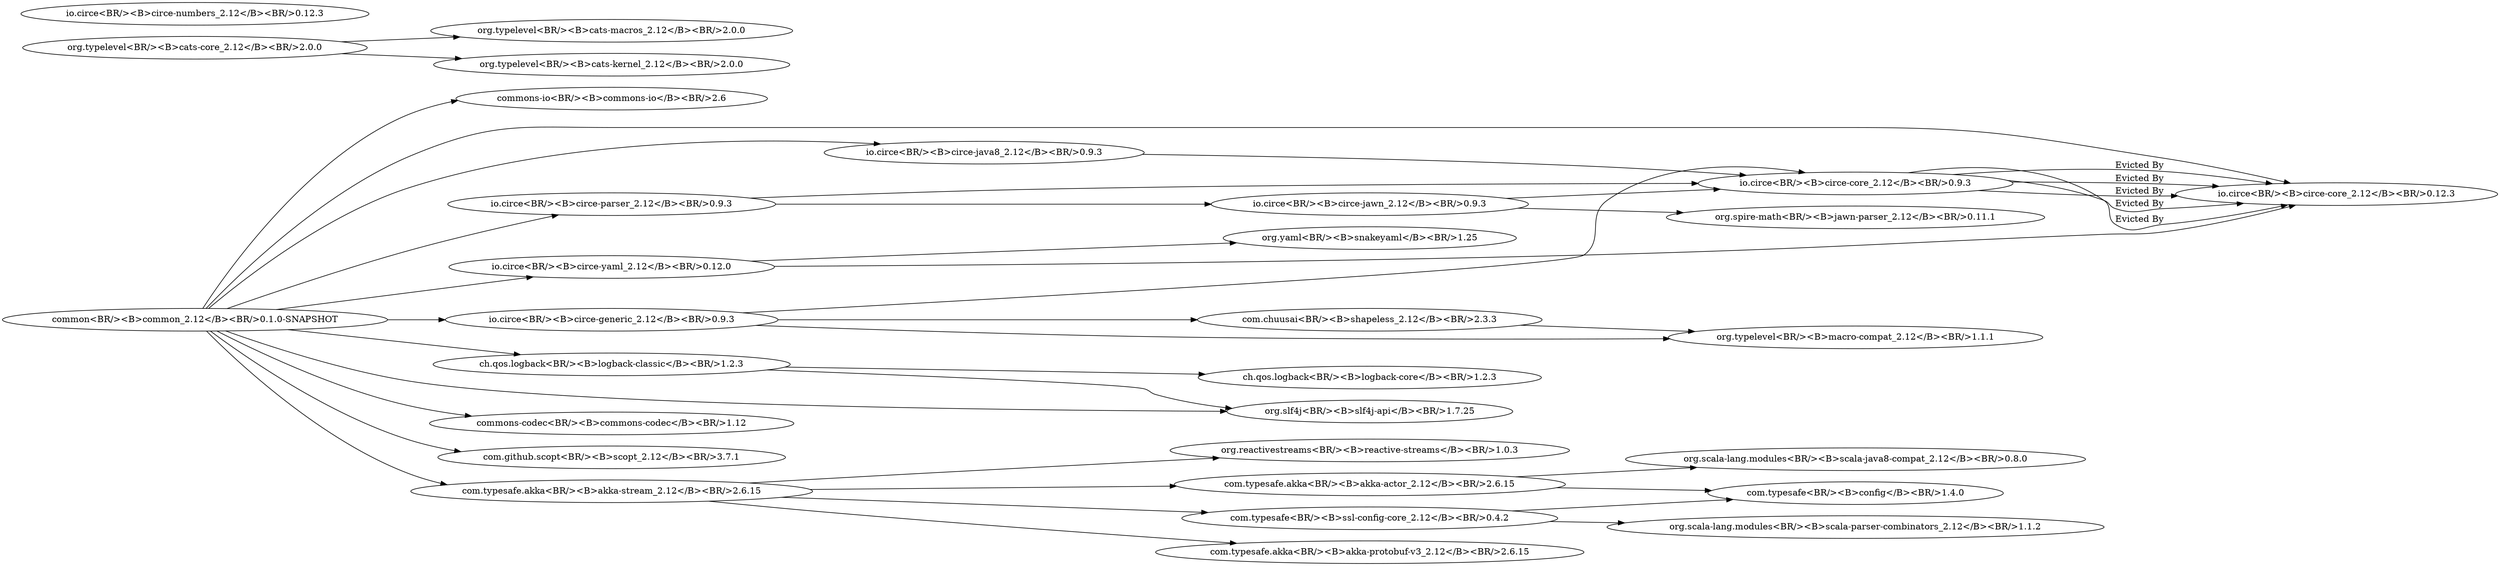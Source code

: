 digraph "dependency-graph" {
    graph[rankdir="LR"]
    edge [
        arrowtail="none"
    ]
    "common:common_2.12:0.1.0-SNAPSHOT"[labelType="html" label="common<BR/><B>common_2.12</B><BR/>0.1.0-SNAPSHOT" style=""]
    "commons-io:commons-io:2.6"[labelType="html" label="commons-io<BR/><B>commons-io</B><BR/>2.6" style=""]
    "com.typesafe:config:1.4.0"[labelType="html" label="com.typesafe<BR/><B>config</B><BR/>1.4.0" style=""]
    "org.yaml:snakeyaml:1.25"[labelType="html" label="org.yaml<BR/><B>snakeyaml</B><BR/>1.25" style=""]
    "io.circe:circe-java8_2.12:0.9.3"[labelType="html" label="io.circe<BR/><B>circe-java8_2.12</B><BR/>0.9.3" style=""]
    "io.circe:circe-jawn_2.12:0.9.3"[labelType="html" label="io.circe<BR/><B>circe-jawn_2.12</B><BR/>0.9.3" style=""]
    "org.typelevel:cats-core_2.12:2.0.0"[labelType="html" label="org.typelevel<BR/><B>cats-core_2.12</B><BR/>2.0.0" style=""]
    "org.scala-lang.modules:scala-parser-combinators_2.12:1.1.2"[labelType="html" label="org.scala-lang.modules<BR/><B>scala-parser-combinators_2.12</B><BR/>1.1.2" style=""]
    "io.circe:circe-parser_2.12:0.9.3"[labelType="html" label="io.circe<BR/><B>circe-parser_2.12</B><BR/>0.9.3" style=""]
    "org.reactivestreams:reactive-streams:1.0.3"[labelType="html" label="org.reactivestreams<BR/><B>reactive-streams</B><BR/>1.0.3" style=""]
    "com.chuusai:shapeless_2.12:2.3.3"[labelType="html" label="com.chuusai<BR/><B>shapeless_2.12</B><BR/>2.3.3" style=""]
    "org.scala-lang.modules:scala-java8-compat_2.12:0.8.0"[labelType="html" label="org.scala-lang.modules<BR/><B>scala-java8-compat_2.12</B><BR/>0.8.0" style=""]
    "io.circe:circe-core_2.12:0.12.3"[labelType="html" label="io.circe<BR/><B>circe-core_2.12</B><BR/>0.12.3" style=""]
    "io.circe:circe-core_2.12:0.9.3"[labelType="html" label="io.circe<BR/><B>circe-core_2.12</B><BR/>0.9.3" style="stroke-dasharray: 5,5"]
    "io.circe:circe-core_2.12:0.9.3"[labelType="html" label="io.circe<BR/><B>circe-core_2.12</B><BR/>0.9.3" style="stroke-dasharray: 5,5"]
    "io.circe:circe-core_2.12:0.9.3"[labelType="html" label="io.circe<BR/><B>circe-core_2.12</B><BR/>0.9.3" style="stroke-dasharray: 5,5"]
    "io.circe:circe-core_2.12:0.9.3"[labelType="html" label="io.circe<BR/><B>circe-core_2.12</B><BR/>0.9.3" style="stroke-dasharray: 5,5"]
    "io.circe:circe-core_2.12:0.9.3"[labelType="html" label="io.circe<BR/><B>circe-core_2.12</B><BR/>0.9.3" style="stroke-dasharray: 5,5"]
    "ch.qos.logback:logback-classic:1.2.3"[labelType="html" label="ch.qos.logback<BR/><B>logback-classic</B><BR/>1.2.3" style=""]
    "io.circe:circe-numbers_2.12:0.12.3"[labelType="html" label="io.circe<BR/><B>circe-numbers_2.12</B><BR/>0.12.3" style=""]
    "org.typelevel:cats-macros_2.12:2.0.0"[labelType="html" label="org.typelevel<BR/><B>cats-macros_2.12</B><BR/>2.0.0" style=""]
    "com.typesafe.akka:akka-actor_2.12:2.6.15"[labelType="html" label="com.typesafe.akka<BR/><B>akka-actor_2.12</B><BR/>2.6.15" style=""]
    "io.circe:circe-yaml_2.12:0.12.0"[labelType="html" label="io.circe<BR/><B>circe-yaml_2.12</B><BR/>0.12.0" style=""]
    "com.typesafe:ssl-config-core_2.12:0.4.2"[labelType="html" label="com.typesafe<BR/><B>ssl-config-core_2.12</B><BR/>0.4.2" style=""]
    "commons-codec:commons-codec:1.12"[labelType="html" label="commons-codec<BR/><B>commons-codec</B><BR/>1.12" style=""]
    "com.github.scopt:scopt_2.12:3.7.1"[labelType="html" label="com.github.scopt<BR/><B>scopt_2.12</B><BR/>3.7.1" style=""]
    "org.typelevel:macro-compat_2.12:1.1.1"[labelType="html" label="org.typelevel<BR/><B>macro-compat_2.12</B><BR/>1.1.1" style=""]
    "org.typelevel:cats-kernel_2.12:2.0.0"[labelType="html" label="org.typelevel<BR/><B>cats-kernel_2.12</B><BR/>2.0.0" style=""]
    "com.typesafe.akka:akka-stream_2.12:2.6.15"[labelType="html" label="com.typesafe.akka<BR/><B>akka-stream_2.12</B><BR/>2.6.15" style=""]
    "ch.qos.logback:logback-core:1.2.3"[labelType="html" label="ch.qos.logback<BR/><B>logback-core</B><BR/>1.2.3" style=""]
    "org.slf4j:slf4j-api:1.7.25"[labelType="html" label="org.slf4j<BR/><B>slf4j-api</B><BR/>1.7.25" style=""]
    "io.circe:circe-generic_2.12:0.9.3"[labelType="html" label="io.circe<BR/><B>circe-generic_2.12</B><BR/>0.9.3" style=""]
    "org.spire-math:jawn-parser_2.12:0.11.1"[labelType="html" label="org.spire-math<BR/><B>jawn-parser_2.12</B><BR/>0.11.1" style=""]
    "com.typesafe.akka:akka-protobuf-v3_2.12:2.6.15"[labelType="html" label="com.typesafe.akka<BR/><B>akka-protobuf-v3_2.12</B><BR/>2.6.15" style=""]
    "common:common_2.12:0.1.0-SNAPSHOT" -> "commons-io:commons-io:2.6"
    "com.typesafe:ssl-config-core_2.12:0.4.2" -> "com.typesafe:config:1.4.0"
    "com.typesafe.akka:akka-actor_2.12:2.6.15" -> "com.typesafe:config:1.4.0"
    "io.circe:circe-yaml_2.12:0.12.0" -> "org.yaml:snakeyaml:1.25"
    "common:common_2.12:0.1.0-SNAPSHOT" -> "io.circe:circe-java8_2.12:0.9.3"
    "io.circe:circe-parser_2.12:0.9.3" -> "io.circe:circe-jawn_2.12:0.9.3"
    "com.typesafe:ssl-config-core_2.12:0.4.2" -> "org.scala-lang.modules:scala-parser-combinators_2.12:1.1.2"
    "common:common_2.12:0.1.0-SNAPSHOT" -> "io.circe:circe-parser_2.12:0.9.3"
    "com.typesafe.akka:akka-stream_2.12:2.6.15" -> "org.reactivestreams:reactive-streams:1.0.3"
    "io.circe:circe-generic_2.12:0.9.3" -> "com.chuusai:shapeless_2.12:2.3.3"
    "com.typesafe.akka:akka-actor_2.12:2.6.15" -> "org.scala-lang.modules:scala-java8-compat_2.12:0.8.0"
    "io.circe:circe-yaml_2.12:0.12.0" -> "io.circe:circe-core_2.12:0.12.3"
    "common:common_2.12:0.1.0-SNAPSHOT" -> "io.circe:circe-core_2.12:0.12.3"
    "io.circe:circe-generic_2.12:0.9.3" -> "io.circe:circe-core_2.12:0.9.3"
    "io.circe:circe-java8_2.12:0.9.3" -> "io.circe:circe-core_2.12:0.9.3"
    "io.circe:circe-jawn_2.12:0.9.3" -> "io.circe:circe-core_2.12:0.9.3"
    "io.circe:circe-parser_2.12:0.9.3" -> "io.circe:circe-core_2.12:0.9.3"
    "common:common_2.12:0.1.0-SNAPSHOT" -> "ch.qos.logback:logback-classic:1.2.3"
    "org.typelevel:cats-core_2.12:2.0.0" -> "org.typelevel:cats-macros_2.12:2.0.0"
    "com.typesafe.akka:akka-stream_2.12:2.6.15" -> "com.typesafe.akka:akka-actor_2.12:2.6.15"
    "common:common_2.12:0.1.0-SNAPSHOT" -> "io.circe:circe-yaml_2.12:0.12.0"
    "com.typesafe.akka:akka-stream_2.12:2.6.15" -> "com.typesafe:ssl-config-core_2.12:0.4.2"
    "common:common_2.12:0.1.0-SNAPSHOT" -> "commons-codec:commons-codec:1.12"
    "common:common_2.12:0.1.0-SNAPSHOT" -> "com.github.scopt:scopt_2.12:3.7.1"
    "io.circe:circe-generic_2.12:0.9.3" -> "org.typelevel:macro-compat_2.12:1.1.1"
    "com.chuusai:shapeless_2.12:2.3.3" -> "org.typelevel:macro-compat_2.12:1.1.1"
    "org.typelevel:cats-core_2.12:2.0.0" -> "org.typelevel:cats-kernel_2.12:2.0.0"
    "common:common_2.12:0.1.0-SNAPSHOT" -> "com.typesafe.akka:akka-stream_2.12:2.6.15"
    "ch.qos.logback:logback-classic:1.2.3" -> "ch.qos.logback:logback-core:1.2.3"
    "ch.qos.logback:logback-classic:1.2.3" -> "org.slf4j:slf4j-api:1.7.25"
    "common:common_2.12:0.1.0-SNAPSHOT" -> "org.slf4j:slf4j-api:1.7.25"
    "common:common_2.12:0.1.0-SNAPSHOT" -> "io.circe:circe-generic_2.12:0.9.3"
    "io.circe:circe-jawn_2.12:0.9.3" -> "org.spire-math:jawn-parser_2.12:0.11.1"
    "com.typesafe.akka:akka-stream_2.12:2.6.15" -> "com.typesafe.akka:akka-protobuf-v3_2.12:2.6.15"
    "io.circe:circe-core_2.12:0.9.3" -> "io.circe:circe-core_2.12:0.12.3" [label="Evicted By" style="stroke-dasharray: 5,5"]
    "io.circe:circe-core_2.12:0.9.3" -> "io.circe:circe-core_2.12:0.12.3" [label="Evicted By" style="stroke-dasharray: 5,5"]
    "io.circe:circe-core_2.12:0.9.3" -> "io.circe:circe-core_2.12:0.12.3" [label="Evicted By" style="stroke-dasharray: 5,5"]
    "io.circe:circe-core_2.12:0.9.3" -> "io.circe:circe-core_2.12:0.12.3" [label="Evicted By" style="stroke-dasharray: 5,5"]
    "io.circe:circe-core_2.12:0.9.3" -> "io.circe:circe-core_2.12:0.12.3" [label="Evicted By" style="stroke-dasharray: 5,5"]
}
